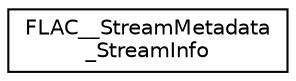 digraph "Graphical Class Hierarchy"
{
 // LATEX_PDF_SIZE
  edge [fontname="Helvetica",fontsize="10",labelfontname="Helvetica",labelfontsize="10"];
  node [fontname="Helvetica",fontsize="10",shape=record];
  rankdir="LR";
  Node0 [label="FLAC__StreamMetadata\l_StreamInfo",height=0.2,width=0.4,color="black", fillcolor="white", style="filled",URL="$d4/dce/structFLAC____StreamMetadata__StreamInfo.html",tooltip=" "];
}
